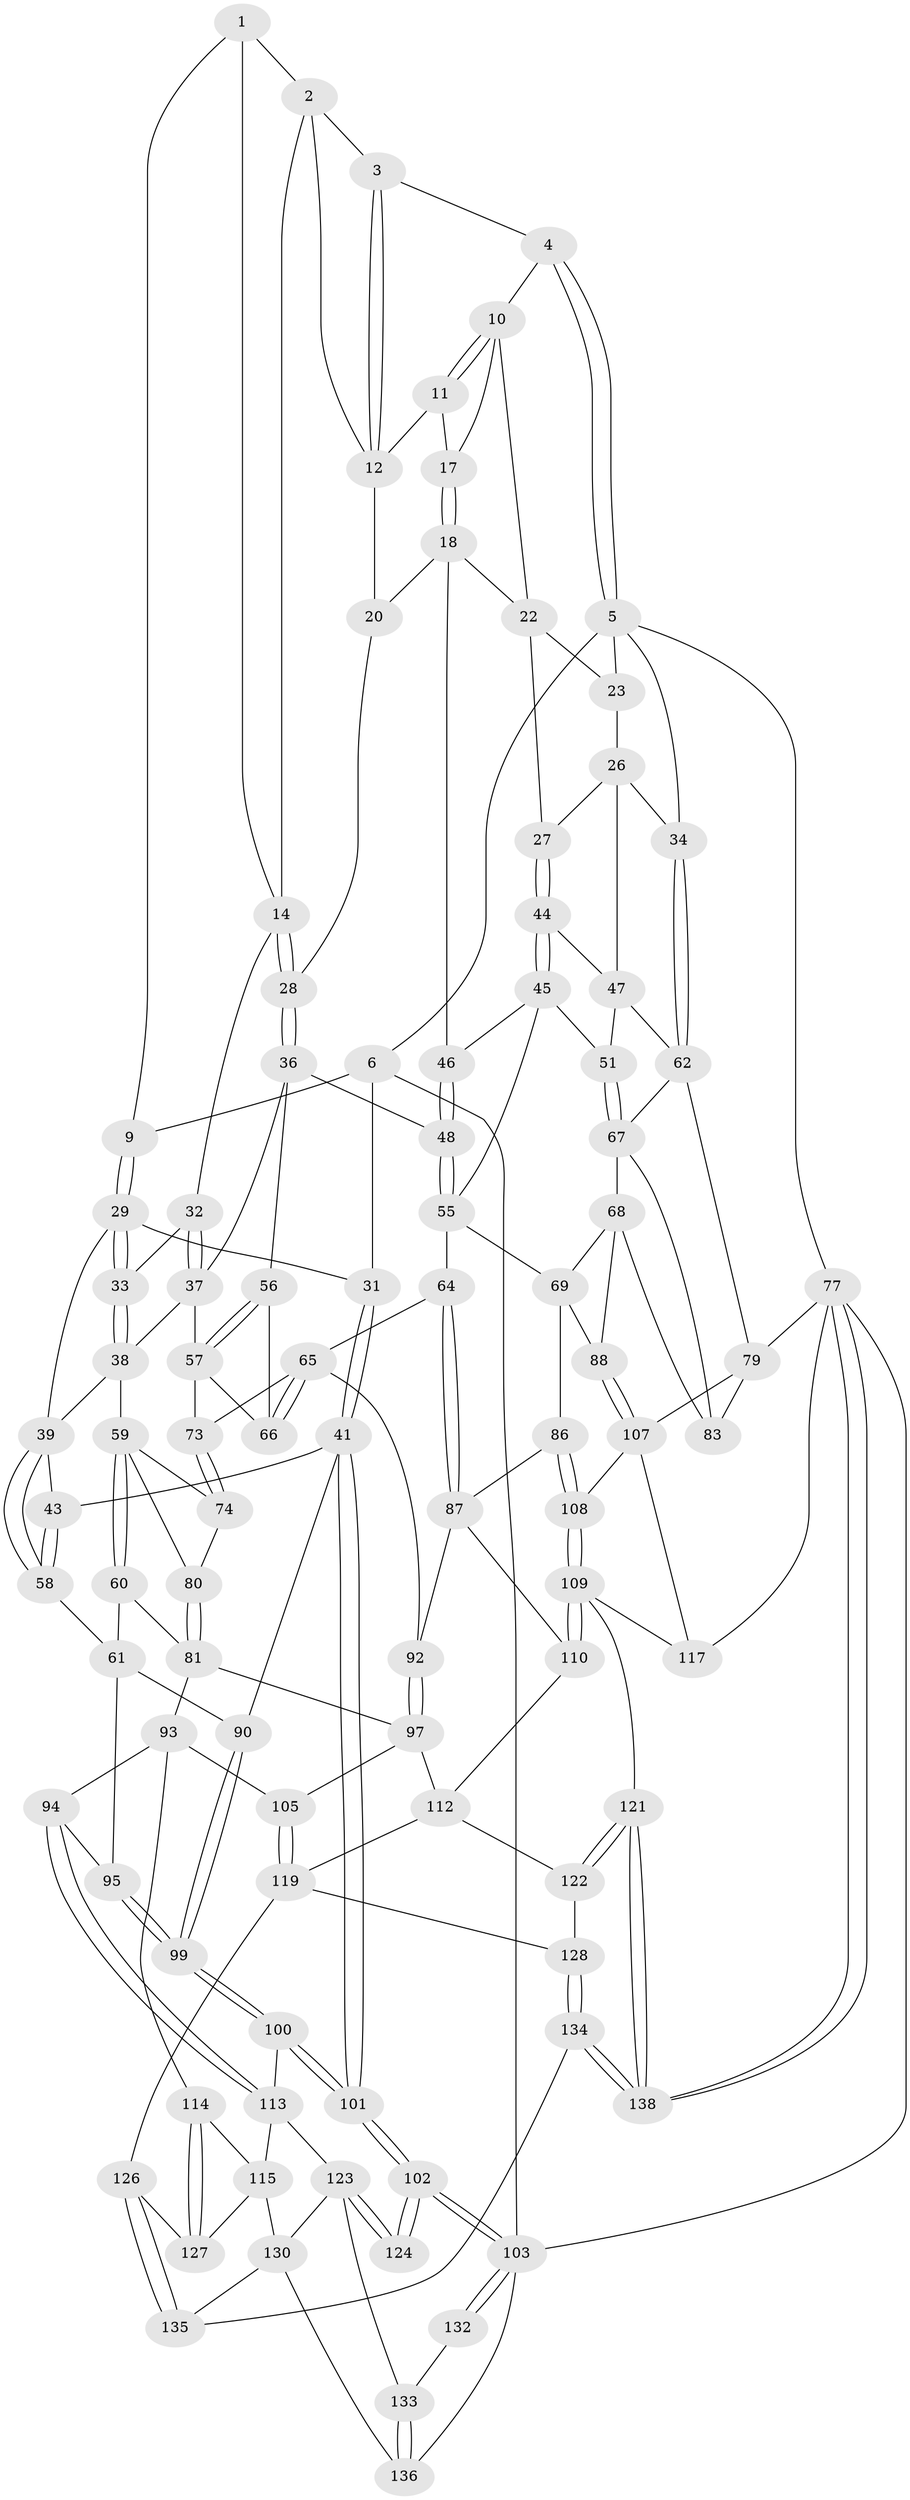 // Generated by graph-tools (version 1.1) at 2025/52/02/27/25 19:52:37]
// undirected, 96 vertices, 215 edges
graph export_dot {
graph [start="1"]
  node [color=gray90,style=filled];
  1 [pos="+0.32624875566327566+0",super="+8"];
  2 [pos="+0.5013495957898156+0",super="+13"];
  3 [pos="+0.6935721102956549+0"];
  4 [pos="+0.77504949755273+0"];
  5 [pos="+1+0",super="+24"];
  6 [pos="+0+0",super="+7"];
  9 [pos="+0.2934388808294656+0.1566471402377339"];
  10 [pos="+0.8119055309435508+0.07917422690996595",super="+21"];
  11 [pos="+0.700825446323399+0.08887794186814059"];
  12 [pos="+0.6732542668327137+0.0577399623469309",super="+16"];
  14 [pos="+0.39760320877910044+0.1594439466173961",super="+15"];
  17 [pos="+0.7121665211726577+0.10983569900882104"];
  18 [pos="+0.676393422032401+0.23364962296096312",super="+19"];
  20 [pos="+0.6209244334433659+0.24052024576448194"];
  22 [pos="+0.824058346716287+0.1312693149495357",super="+25"];
  23 [pos="+0.9521310802800744+0.08899416096396609"];
  26 [pos="+0.9086384698899481+0.22126845495524028",super="+35"];
  27 [pos="+0.8822571813439017+0.23987037022739355"];
  28 [pos="+0.5344825341452457+0.24451889686560913"];
  29 [pos="+0.22878343213661193+0.17612389879753945",super="+30"];
  31 [pos="+0+0"];
  32 [pos="+0.3630084918111183+0.32105966645455036"];
  33 [pos="+0.29444772752164877+0.3496993538278344"];
  34 [pos="+1+0"];
  36 [pos="+0.4567263468959304+0.3583941033459576",super="+49"];
  37 [pos="+0.4228050712575127+0.3658155565176956",super="+53"];
  38 [pos="+0.2560312321801755+0.38321696047272247",super="+54"];
  39 [pos="+0.25328738686069285+0.3839152055387035",super="+40"];
  41 [pos="+0+0.47383435990490724",super="+42"];
  43 [pos="+0.06715188414061221+0.4601282268763207"];
  44 [pos="+0.8882617658975126+0.2980038557805793"];
  45 [pos="+0.8323015898768498+0.34799038137130894",super="+52"];
  46 [pos="+0.6486581448396912+0.26603749554685946"];
  47 [pos="+0.8954261485286852+0.3005752046253366",super="+50"];
  48 [pos="+0.63474141089729+0.36017235019559607"];
  51 [pos="+0.8395347589656386+0.4593652650277828"];
  55 [pos="+0.6799913112641174+0.4274584948753564",super="+63"];
  56 [pos="+0.545785271817688+0.4268670925030848"];
  57 [pos="+0.5028005599375911+0.4926377568214661",super="+70"];
  58 [pos="+0.15772067412576604+0.44558137209996695"];
  59 [pos="+0.3741904926643578+0.5013542876959924",super="+75"];
  60 [pos="+0.310305989116711+0.5459139442887856"];
  61 [pos="+0.30418798065649716+0.5431878362646256",super="+89"];
  62 [pos="+1+0.42530666443600157",super="+71"];
  64 [pos="+0.6532749681692095+0.5336719203675317"];
  65 [pos="+0.648976096487544+0.5344388205551321",super="+76"];
  66 [pos="+0.6051602463059083+0.4960105382413089"];
  67 [pos="+0.8410740575288572+0.47886631995786",super="+72"];
  68 [pos="+0.8305336653099044+0.505097656533678",super="+84"];
  69 [pos="+0.7650131582445037+0.5374826092014958",super="+85"];
  73 [pos="+0.5299723234552117+0.5928129531332041"];
  74 [pos="+0.5120249741118839+0.5926320937147058"];
  77 [pos="+1+1",super="+78"];
  79 [pos="+1+0.7746319457223807",super="+96"];
  80 [pos="+0.4085355404767257+0.6277992045277271"];
  81 [pos="+0.3981150824047278+0.6418692437309216",super="+82"];
  83 [pos="+0.9479544137524437+0.5927661391232166"];
  86 [pos="+0.7162168619666026+0.6532231089896124"];
  87 [pos="+0.6939534558783448+0.6489315543485092",super="+91"];
  88 [pos="+0.8749017274783555+0.6678462804939226"];
  90 [pos="+0.10505712247042583+0.5533812729180996"];
  92 [pos="+0.5438283717686555+0.6100567245453564"];
  93 [pos="+0.2568305397756547+0.6762661775265789",super="+106"];
  94 [pos="+0.24046645198095518+0.6740518782428859"];
  95 [pos="+0.21586942895520903+0.6624909400835319"];
  97 [pos="+0.46374532393231466+0.7525247464014284",super="+98"];
  99 [pos="+0.11449665714581758+0.7292259942047199"];
  100 [pos="+0.07100757328604587+0.7955755917803399"];
  101 [pos="+0+0.756268882916853"];
  102 [pos="+0+0.86551731955643"];
  103 [pos="+0+1",super="+104"];
  105 [pos="+0.3653813641283204+0.8184215652148217"];
  107 [pos="+0.8753292866891157+0.6829388335490041",super="+111"];
  108 [pos="+0.8069496298025+0.7890593127987163"];
  109 [pos="+0.7462975524224249+0.9117634392323647",super="+120"];
  110 [pos="+0.6232417586859083+0.7905588637351463"];
  112 [pos="+0.5549870640917168+0.7844766433626693",super="+118"];
  113 [pos="+0.13609720603538486+0.8370023023827534",super="+116"];
  114 [pos="+0.24678777976376212+0.8678339231557174"];
  115 [pos="+0.2252461961896208+0.8736183160868659",super="+129"];
  117 [pos="+1+0.8475914534267084"];
  119 [pos="+0.3902056991071606+0.863161116653359",super="+125"];
  121 [pos="+0.7391593506845829+1"];
  122 [pos="+0.5818215899859133+0.947234837826727"];
  123 [pos="+0.15447985329987313+0.893520360149115",super="+131"];
  124 [pos="+0.09867415637015926+0.9336174737425901"];
  126 [pos="+0.3600587721554025+1"];
  127 [pos="+0.29877344661802435+0.9743920876533463"];
  128 [pos="+0.4629839829163138+0.9626177221678545"];
  130 [pos="+0.19010366440348633+1",super="+137"];
  132 [pos="+0.07927823670703846+0.9579943265525716"];
  133 [pos="+0.08306831089237288+1"];
  134 [pos="+0.44197143003303546+1"];
  135 [pos="+0.38850717802213064+1"];
  136 [pos="+0.01720453250477864+1"];
  138 [pos="+0.7368049476695843+1"];
  1 -- 2;
  1 -- 9;
  1 -- 14;
  2 -- 3;
  2 -- 12;
  2 -- 14;
  3 -- 4;
  3 -- 12;
  3 -- 12;
  4 -- 5;
  4 -- 5;
  4 -- 10;
  5 -- 6;
  5 -- 77;
  5 -- 34;
  5 -- 23;
  6 -- 31;
  6 -- 103;
  6 -- 9;
  9 -- 29;
  9 -- 29;
  10 -- 11;
  10 -- 11;
  10 -- 17;
  10 -- 22;
  11 -- 12;
  11 -- 17;
  12 -- 20;
  14 -- 28;
  14 -- 28;
  14 -- 32;
  17 -- 18;
  17 -- 18;
  18 -- 20;
  18 -- 46;
  18 -- 22;
  20 -- 28;
  22 -- 23;
  22 -- 27;
  23 -- 26;
  26 -- 27;
  26 -- 34;
  26 -- 47;
  27 -- 44;
  27 -- 44;
  28 -- 36;
  28 -- 36;
  29 -- 33;
  29 -- 33;
  29 -- 31;
  29 -- 39;
  31 -- 41;
  31 -- 41;
  32 -- 33;
  32 -- 37;
  32 -- 37;
  33 -- 38;
  33 -- 38;
  34 -- 62;
  34 -- 62;
  36 -- 37;
  36 -- 48;
  36 -- 56;
  37 -- 57;
  37 -- 38;
  38 -- 39;
  38 -- 59;
  39 -- 58;
  39 -- 58;
  39 -- 43;
  41 -- 101;
  41 -- 101;
  41 -- 90;
  41 -- 43;
  43 -- 58;
  43 -- 58;
  44 -- 45;
  44 -- 45;
  44 -- 47;
  45 -- 46;
  45 -- 51;
  45 -- 55;
  46 -- 48;
  46 -- 48;
  47 -- 51;
  47 -- 62;
  48 -- 55;
  48 -- 55;
  51 -- 67;
  51 -- 67;
  55 -- 64;
  55 -- 69;
  56 -- 57;
  56 -- 57;
  56 -- 66;
  57 -- 73;
  57 -- 66;
  58 -- 61;
  59 -- 60;
  59 -- 60;
  59 -- 80;
  59 -- 74;
  60 -- 61;
  60 -- 81;
  61 -- 90;
  61 -- 95;
  62 -- 67;
  62 -- 79;
  64 -- 65;
  64 -- 87;
  64 -- 87;
  65 -- 66;
  65 -- 66;
  65 -- 73;
  65 -- 92;
  67 -- 68;
  67 -- 83;
  68 -- 69;
  68 -- 88;
  68 -- 83;
  69 -- 88;
  69 -- 86;
  73 -- 74;
  73 -- 74;
  74 -- 80;
  77 -- 138;
  77 -- 138;
  77 -- 103;
  77 -- 117;
  77 -- 79;
  79 -- 107;
  79 -- 83;
  80 -- 81;
  80 -- 81;
  81 -- 97;
  81 -- 93;
  86 -- 87;
  86 -- 108;
  86 -- 108;
  87 -- 92;
  87 -- 110;
  88 -- 107;
  88 -- 107;
  90 -- 99;
  90 -- 99;
  92 -- 97;
  92 -- 97;
  93 -- 94;
  93 -- 105;
  93 -- 114;
  94 -- 95;
  94 -- 113;
  94 -- 113;
  95 -- 99;
  95 -- 99;
  97 -- 112;
  97 -- 105;
  99 -- 100;
  99 -- 100;
  100 -- 101;
  100 -- 101;
  100 -- 113;
  101 -- 102;
  101 -- 102;
  102 -- 103;
  102 -- 103;
  102 -- 124;
  102 -- 124;
  103 -- 132;
  103 -- 132;
  103 -- 136;
  105 -- 119;
  105 -- 119;
  107 -- 108;
  107 -- 117;
  108 -- 109;
  108 -- 109;
  109 -- 110;
  109 -- 110;
  109 -- 121;
  109 -- 117;
  110 -- 112;
  112 -- 122;
  112 -- 119;
  113 -- 123;
  113 -- 115;
  114 -- 115;
  114 -- 127;
  114 -- 127;
  115 -- 130;
  115 -- 127;
  119 -- 128;
  119 -- 126;
  121 -- 122;
  121 -- 122;
  121 -- 138;
  121 -- 138;
  122 -- 128;
  123 -- 124;
  123 -- 124;
  123 -- 130;
  123 -- 133;
  126 -- 127;
  126 -- 135;
  126 -- 135;
  128 -- 134;
  128 -- 134;
  130 -- 136;
  130 -- 135;
  132 -- 133;
  133 -- 136;
  133 -- 136;
  134 -- 135;
  134 -- 138;
  134 -- 138;
}
